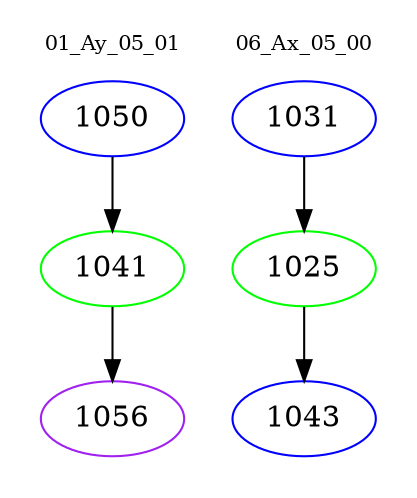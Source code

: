 digraph{
subgraph cluster_0 {
color = white
label = "01_Ay_05_01";
fontsize=10;
T0_1050 [label="1050", color="blue"]
T0_1050 -> T0_1041 [color="black"]
T0_1041 [label="1041", color="green"]
T0_1041 -> T0_1056 [color="black"]
T0_1056 [label="1056", color="purple"]
}
subgraph cluster_1 {
color = white
label = "06_Ax_05_00";
fontsize=10;
T1_1031 [label="1031", color="blue"]
T1_1031 -> T1_1025 [color="black"]
T1_1025 [label="1025", color="green"]
T1_1025 -> T1_1043 [color="black"]
T1_1043 [label="1043", color="blue"]
}
}
